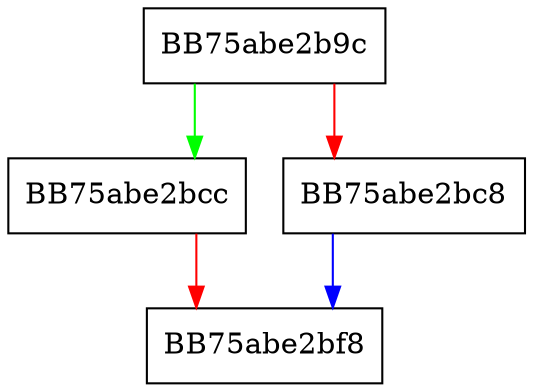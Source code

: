 digraph ZSTD_BtFindBestMatch_dictMatchState_4 {
  node [shape="box"];
  graph [splines=ortho];
  BB75abe2b9c -> BB75abe2bcc [color="green"];
  BB75abe2b9c -> BB75abe2bc8 [color="red"];
  BB75abe2bc8 -> BB75abe2bf8 [color="blue"];
  BB75abe2bcc -> BB75abe2bf8 [color="red"];
}